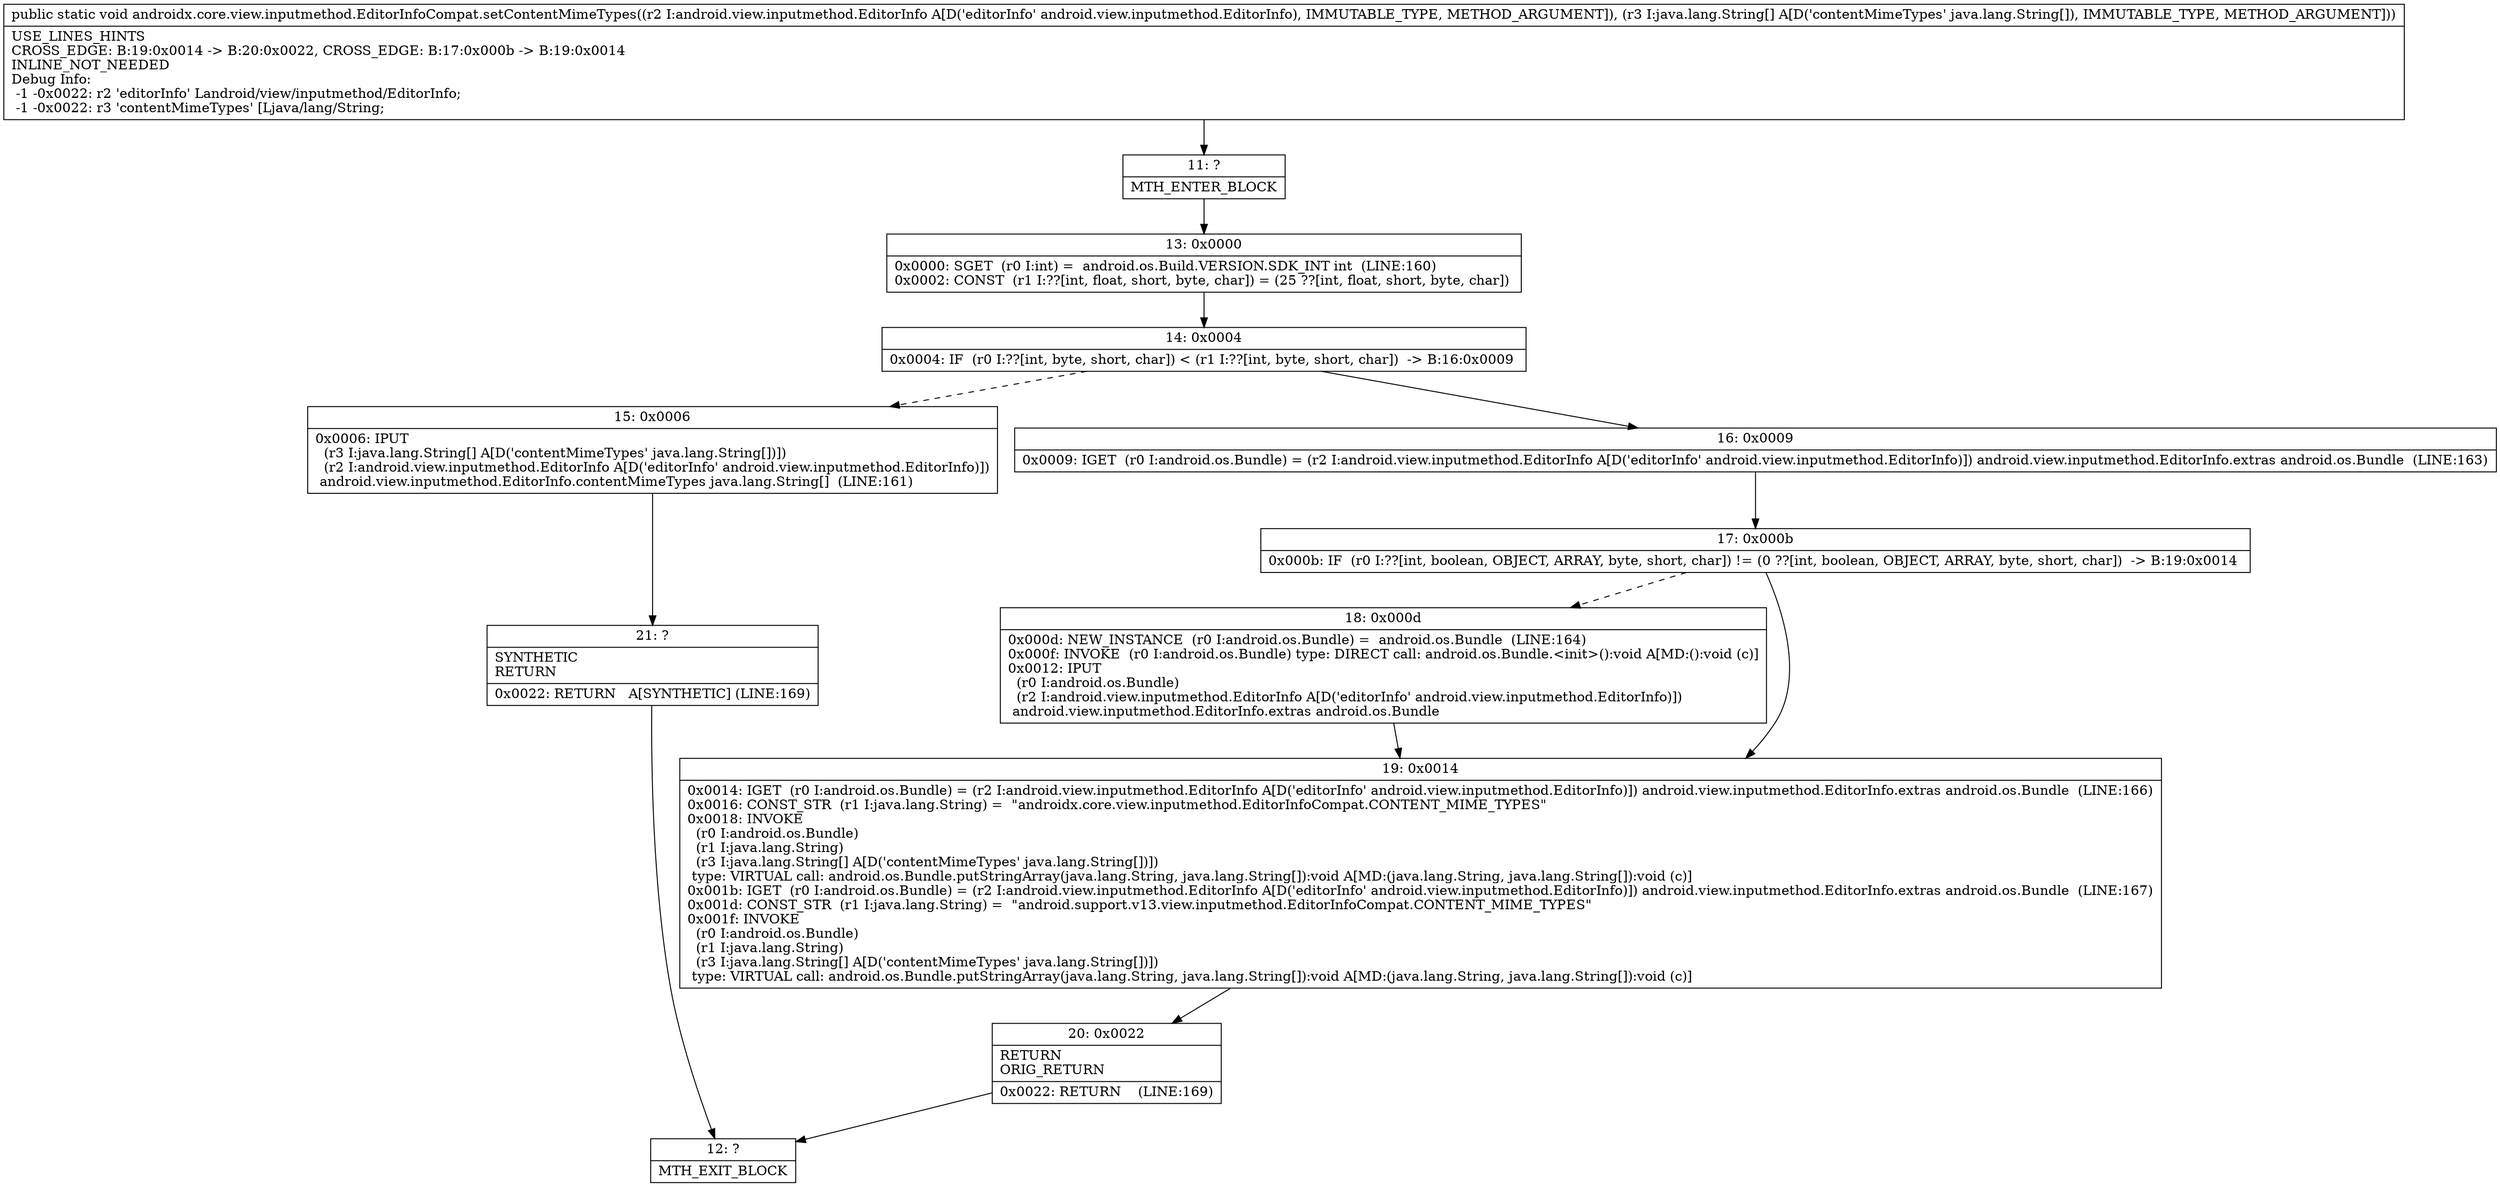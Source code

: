 digraph "CFG forandroidx.core.view.inputmethod.EditorInfoCompat.setContentMimeTypes(Landroid\/view\/inputmethod\/EditorInfo;[Ljava\/lang\/String;)V" {
Node_11 [shape=record,label="{11\:\ ?|MTH_ENTER_BLOCK\l}"];
Node_13 [shape=record,label="{13\:\ 0x0000|0x0000: SGET  (r0 I:int) =  android.os.Build.VERSION.SDK_INT int  (LINE:160)\l0x0002: CONST  (r1 I:??[int, float, short, byte, char]) = (25 ??[int, float, short, byte, char]) \l}"];
Node_14 [shape=record,label="{14\:\ 0x0004|0x0004: IF  (r0 I:??[int, byte, short, char]) \< (r1 I:??[int, byte, short, char])  \-\> B:16:0x0009 \l}"];
Node_15 [shape=record,label="{15\:\ 0x0006|0x0006: IPUT  \l  (r3 I:java.lang.String[] A[D('contentMimeTypes' java.lang.String[])])\l  (r2 I:android.view.inputmethod.EditorInfo A[D('editorInfo' android.view.inputmethod.EditorInfo)])\l android.view.inputmethod.EditorInfo.contentMimeTypes java.lang.String[]  (LINE:161)\l}"];
Node_21 [shape=record,label="{21\:\ ?|SYNTHETIC\lRETURN\l|0x0022: RETURN   A[SYNTHETIC] (LINE:169)\l}"];
Node_12 [shape=record,label="{12\:\ ?|MTH_EXIT_BLOCK\l}"];
Node_16 [shape=record,label="{16\:\ 0x0009|0x0009: IGET  (r0 I:android.os.Bundle) = (r2 I:android.view.inputmethod.EditorInfo A[D('editorInfo' android.view.inputmethod.EditorInfo)]) android.view.inputmethod.EditorInfo.extras android.os.Bundle  (LINE:163)\l}"];
Node_17 [shape=record,label="{17\:\ 0x000b|0x000b: IF  (r0 I:??[int, boolean, OBJECT, ARRAY, byte, short, char]) != (0 ??[int, boolean, OBJECT, ARRAY, byte, short, char])  \-\> B:19:0x0014 \l}"];
Node_18 [shape=record,label="{18\:\ 0x000d|0x000d: NEW_INSTANCE  (r0 I:android.os.Bundle) =  android.os.Bundle  (LINE:164)\l0x000f: INVOKE  (r0 I:android.os.Bundle) type: DIRECT call: android.os.Bundle.\<init\>():void A[MD:():void (c)]\l0x0012: IPUT  \l  (r0 I:android.os.Bundle)\l  (r2 I:android.view.inputmethod.EditorInfo A[D('editorInfo' android.view.inputmethod.EditorInfo)])\l android.view.inputmethod.EditorInfo.extras android.os.Bundle \l}"];
Node_19 [shape=record,label="{19\:\ 0x0014|0x0014: IGET  (r0 I:android.os.Bundle) = (r2 I:android.view.inputmethod.EditorInfo A[D('editorInfo' android.view.inputmethod.EditorInfo)]) android.view.inputmethod.EditorInfo.extras android.os.Bundle  (LINE:166)\l0x0016: CONST_STR  (r1 I:java.lang.String) =  \"androidx.core.view.inputmethod.EditorInfoCompat.CONTENT_MIME_TYPES\" \l0x0018: INVOKE  \l  (r0 I:android.os.Bundle)\l  (r1 I:java.lang.String)\l  (r3 I:java.lang.String[] A[D('contentMimeTypes' java.lang.String[])])\l type: VIRTUAL call: android.os.Bundle.putStringArray(java.lang.String, java.lang.String[]):void A[MD:(java.lang.String, java.lang.String[]):void (c)]\l0x001b: IGET  (r0 I:android.os.Bundle) = (r2 I:android.view.inputmethod.EditorInfo A[D('editorInfo' android.view.inputmethod.EditorInfo)]) android.view.inputmethod.EditorInfo.extras android.os.Bundle  (LINE:167)\l0x001d: CONST_STR  (r1 I:java.lang.String) =  \"android.support.v13.view.inputmethod.EditorInfoCompat.CONTENT_MIME_TYPES\" \l0x001f: INVOKE  \l  (r0 I:android.os.Bundle)\l  (r1 I:java.lang.String)\l  (r3 I:java.lang.String[] A[D('contentMimeTypes' java.lang.String[])])\l type: VIRTUAL call: android.os.Bundle.putStringArray(java.lang.String, java.lang.String[]):void A[MD:(java.lang.String, java.lang.String[]):void (c)]\l}"];
Node_20 [shape=record,label="{20\:\ 0x0022|RETURN\lORIG_RETURN\l|0x0022: RETURN    (LINE:169)\l}"];
MethodNode[shape=record,label="{public static void androidx.core.view.inputmethod.EditorInfoCompat.setContentMimeTypes((r2 I:android.view.inputmethod.EditorInfo A[D('editorInfo' android.view.inputmethod.EditorInfo), IMMUTABLE_TYPE, METHOD_ARGUMENT]), (r3 I:java.lang.String[] A[D('contentMimeTypes' java.lang.String[]), IMMUTABLE_TYPE, METHOD_ARGUMENT]))  | USE_LINES_HINTS\lCROSS_EDGE: B:19:0x0014 \-\> B:20:0x0022, CROSS_EDGE: B:17:0x000b \-\> B:19:0x0014\lINLINE_NOT_NEEDED\lDebug Info:\l  \-1 \-0x0022: r2 'editorInfo' Landroid\/view\/inputmethod\/EditorInfo;\l  \-1 \-0x0022: r3 'contentMimeTypes' [Ljava\/lang\/String;\l}"];
MethodNode -> Node_11;Node_11 -> Node_13;
Node_13 -> Node_14;
Node_14 -> Node_15[style=dashed];
Node_14 -> Node_16;
Node_15 -> Node_21;
Node_21 -> Node_12;
Node_16 -> Node_17;
Node_17 -> Node_18[style=dashed];
Node_17 -> Node_19;
Node_18 -> Node_19;
Node_19 -> Node_20;
Node_20 -> Node_12;
}

